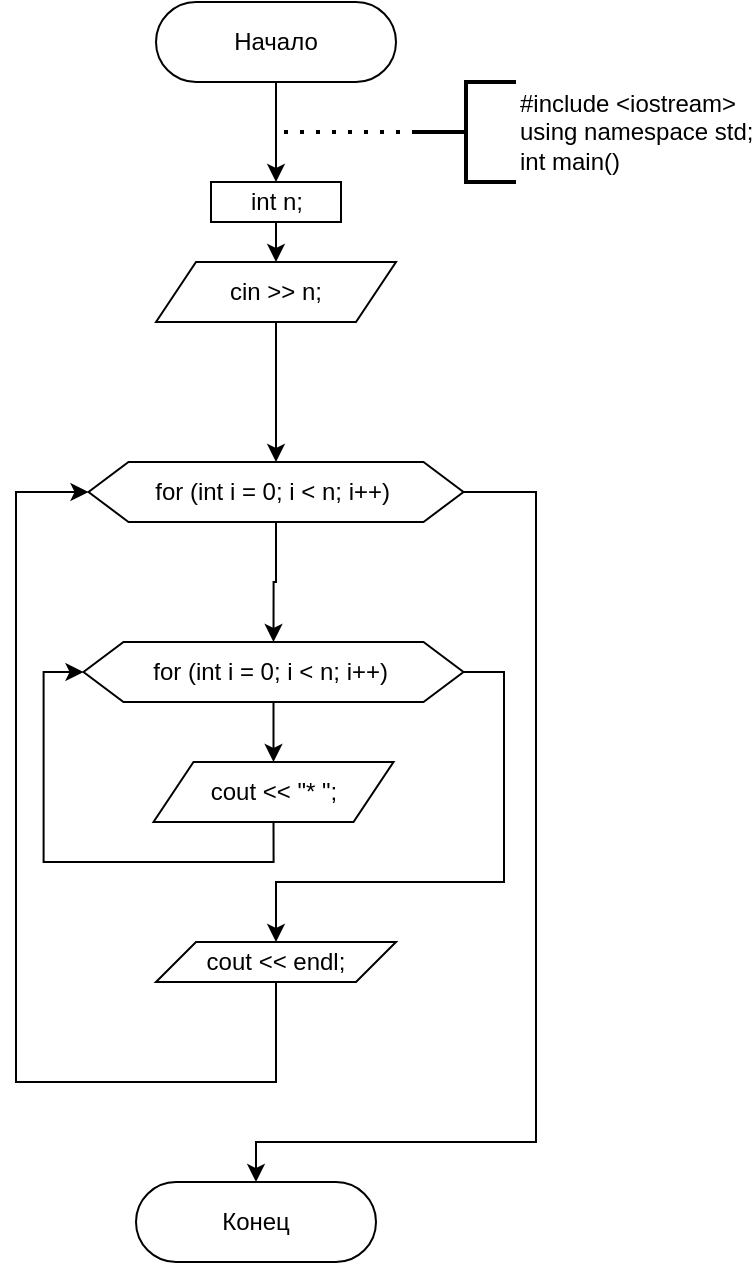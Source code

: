 <mxfile version="15.8.6" type="device"><diagram id="C5RBs43oDa-KdzZeNtuy" name="Page-1"><mxGraphModel dx="920" dy="618" grid="1" gridSize="10" guides="1" tooltips="1" connect="1" arrows="1" fold="1" page="1" pageScale="1" pageWidth="827" pageHeight="1169" math="0" shadow="0"><root><mxCell id="WIyWlLk6GJQsqaUBKTNV-0"/><mxCell id="WIyWlLk6GJQsqaUBKTNV-1" parent="WIyWlLk6GJQsqaUBKTNV-0"/><mxCell id="84ToN2v-Tddo2uSeCrW0-6" style="edgeStyle=orthogonalEdgeStyle;rounded=0;orthogonalLoop=1;jettySize=auto;html=1;exitX=0.5;exitY=1;exitDx=0;exitDy=0;entryX=0.5;entryY=0;entryDx=0;entryDy=0;" edge="1" parent="WIyWlLk6GJQsqaUBKTNV-1" source="WIyWlLk6GJQsqaUBKTNV-3" target="84ToN2v-Tddo2uSeCrW0-3"><mxGeometry relative="1" as="geometry"/></mxCell><mxCell id="WIyWlLk6GJQsqaUBKTNV-3" value="Начало" style="rounded=1;whiteSpace=wrap;html=1;fontSize=12;glass=0;strokeWidth=1;shadow=0;arcSize=50;" parent="WIyWlLk6GJQsqaUBKTNV-1" vertex="1"><mxGeometry x="160" y="80" width="120" height="40" as="geometry"/></mxCell><mxCell id="WIyWlLk6GJQsqaUBKTNV-11" value="Конец" style="rounded=1;whiteSpace=wrap;html=1;fontSize=12;glass=0;strokeWidth=1;shadow=0;arcSize=50;" parent="WIyWlLk6GJQsqaUBKTNV-1" vertex="1"><mxGeometry x="150" y="670" width="120" height="40" as="geometry"/></mxCell><mxCell id="84ToN2v-Tddo2uSeCrW0-1" value="&lt;div&gt;#include &amp;lt;iostream&amp;gt;&lt;/div&gt;&lt;div&gt;using namespace std;&lt;/div&gt;&lt;div&gt;int main()&lt;/div&gt;" style="strokeWidth=2;html=1;shape=mxgraph.flowchart.annotation_2;align=left;labelPosition=right;pointerEvents=1;" vertex="1" parent="WIyWlLk6GJQsqaUBKTNV-1"><mxGeometry x="290" y="120" width="50" height="50" as="geometry"/></mxCell><mxCell id="84ToN2v-Tddo2uSeCrW0-2" value="" style="endArrow=none;dashed=1;html=1;dashPattern=1 3;strokeWidth=2;rounded=0;exitX=0;exitY=0.5;exitDx=0;exitDy=0;exitPerimeter=0;" edge="1" parent="WIyWlLk6GJQsqaUBKTNV-1" source="84ToN2v-Tddo2uSeCrW0-1"><mxGeometry width="50" height="50" relative="1" as="geometry"><mxPoint x="390" y="330" as="sourcePoint"/><mxPoint x="220" y="145" as="targetPoint"/></mxGeometry></mxCell><mxCell id="84ToN2v-Tddo2uSeCrW0-70" style="edgeStyle=orthogonalEdgeStyle;rounded=0;orthogonalLoop=1;jettySize=auto;html=1;exitX=0.5;exitY=1;exitDx=0;exitDy=0;entryX=0.5;entryY=0;entryDx=0;entryDy=0;" edge="1" parent="WIyWlLk6GJQsqaUBKTNV-1" source="84ToN2v-Tddo2uSeCrW0-3" target="84ToN2v-Tddo2uSeCrW0-69"><mxGeometry relative="1" as="geometry"/></mxCell><mxCell id="84ToN2v-Tddo2uSeCrW0-3" value="int n;" style="rounded=0;whiteSpace=wrap;html=1;" vertex="1" parent="WIyWlLk6GJQsqaUBKTNV-1"><mxGeometry x="187.5" y="170" width="65" height="20" as="geometry"/></mxCell><mxCell id="84ToN2v-Tddo2uSeCrW0-66" style="edgeStyle=orthogonalEdgeStyle;rounded=0;orthogonalLoop=1;jettySize=auto;html=1;exitX=1;exitY=0.5;exitDx=0;exitDy=0;entryX=0.5;entryY=0;entryDx=0;entryDy=0;" edge="1" parent="WIyWlLk6GJQsqaUBKTNV-1" target="84ToN2v-Tddo2uSeCrW0-65"><mxGeometry relative="1" as="geometry"><mxPoint x="300" y="350" as="sourcePoint"/><Array as="points"><mxPoint x="410" y="350"/><mxPoint x="410" y="800"/><mxPoint x="215" y="800"/></Array></mxGeometry></mxCell><mxCell id="84ToN2v-Tddo2uSeCrW0-144" style="edgeStyle=orthogonalEdgeStyle;rounded=0;orthogonalLoop=1;jettySize=auto;html=1;exitX=0.5;exitY=1;exitDx=0;exitDy=0;entryX=0.5;entryY=0;entryDx=0;entryDy=0;" edge="1" parent="WIyWlLk6GJQsqaUBKTNV-1" source="84ToN2v-Tddo2uSeCrW0-69" target="84ToN2v-Tddo2uSeCrW0-133"><mxGeometry relative="1" as="geometry"/></mxCell><mxCell id="84ToN2v-Tddo2uSeCrW0-69" value="cin &amp;gt;&amp;gt; n;" style="shape=parallelogram;perimeter=parallelogramPerimeter;whiteSpace=wrap;html=1;fixedSize=1;" vertex="1" parent="WIyWlLk6GJQsqaUBKTNV-1"><mxGeometry x="160" y="210" width="120" height="30" as="geometry"/></mxCell><mxCell id="84ToN2v-Tddo2uSeCrW0-136" style="edgeStyle=orthogonalEdgeStyle;rounded=0;orthogonalLoop=1;jettySize=auto;html=1;exitX=0.5;exitY=1;exitDx=0;exitDy=0;entryX=0.5;entryY=0;entryDx=0;entryDy=0;" edge="1" parent="WIyWlLk6GJQsqaUBKTNV-1" source="84ToN2v-Tddo2uSeCrW0-133" target="84ToN2v-Tddo2uSeCrW0-134"><mxGeometry relative="1" as="geometry"/></mxCell><mxCell id="84ToN2v-Tddo2uSeCrW0-143" style="edgeStyle=orthogonalEdgeStyle;rounded=0;orthogonalLoop=1;jettySize=auto;html=1;exitX=1;exitY=0.5;exitDx=0;exitDy=0;entryX=0.5;entryY=0;entryDx=0;entryDy=0;" edge="1" parent="WIyWlLk6GJQsqaUBKTNV-1" source="84ToN2v-Tddo2uSeCrW0-133" target="WIyWlLk6GJQsqaUBKTNV-11"><mxGeometry relative="1" as="geometry"><Array as="points"><mxPoint x="350" y="325"/><mxPoint x="350" y="650"/><mxPoint x="210" y="650"/></Array></mxGeometry></mxCell><mxCell id="84ToN2v-Tddo2uSeCrW0-133" value="for (int i = 0; i &amp;lt; n; i++)&amp;nbsp;" style="shape=hexagon;perimeter=hexagonPerimeter2;whiteSpace=wrap;html=1;fixedSize=1;" vertex="1" parent="WIyWlLk6GJQsqaUBKTNV-1"><mxGeometry x="126.25" y="310" width="187.5" height="30" as="geometry"/></mxCell><mxCell id="84ToN2v-Tddo2uSeCrW0-138" style="edgeStyle=orthogonalEdgeStyle;rounded=0;orthogonalLoop=1;jettySize=auto;html=1;exitX=0.5;exitY=1;exitDx=0;exitDy=0;entryX=0.5;entryY=0;entryDx=0;entryDy=0;" edge="1" parent="WIyWlLk6GJQsqaUBKTNV-1" source="84ToN2v-Tddo2uSeCrW0-134" target="84ToN2v-Tddo2uSeCrW0-137"><mxGeometry relative="1" as="geometry"/></mxCell><mxCell id="84ToN2v-Tddo2uSeCrW0-141" style="edgeStyle=orthogonalEdgeStyle;rounded=0;orthogonalLoop=1;jettySize=auto;html=1;exitX=1;exitY=0.5;exitDx=0;exitDy=0;entryX=0.5;entryY=0;entryDx=0;entryDy=0;" edge="1" parent="WIyWlLk6GJQsqaUBKTNV-1" source="84ToN2v-Tddo2uSeCrW0-134" target="84ToN2v-Tddo2uSeCrW0-140"><mxGeometry relative="1" as="geometry"><Array as="points"><mxPoint x="334" y="415"/><mxPoint x="334" y="520"/><mxPoint x="220" y="520"/></Array></mxGeometry></mxCell><mxCell id="84ToN2v-Tddo2uSeCrW0-134" value="for (int i = 0; i &amp;lt; n; i++)&amp;nbsp;" style="shape=hexagon;perimeter=hexagonPerimeter2;whiteSpace=wrap;html=1;fixedSize=1;" vertex="1" parent="WIyWlLk6GJQsqaUBKTNV-1"><mxGeometry x="123.75" y="400" width="190" height="30" as="geometry"/></mxCell><mxCell id="84ToN2v-Tddo2uSeCrW0-139" style="edgeStyle=orthogonalEdgeStyle;rounded=0;orthogonalLoop=1;jettySize=auto;html=1;exitX=0.5;exitY=1;exitDx=0;exitDy=0;entryX=0;entryY=0.5;entryDx=0;entryDy=0;" edge="1" parent="WIyWlLk6GJQsqaUBKTNV-1" source="84ToN2v-Tddo2uSeCrW0-137" target="84ToN2v-Tddo2uSeCrW0-134"><mxGeometry relative="1" as="geometry"/></mxCell><mxCell id="84ToN2v-Tddo2uSeCrW0-137" value="cout &amp;lt;&amp;lt; &quot;* &quot;;" style="shape=parallelogram;perimeter=parallelogramPerimeter;whiteSpace=wrap;html=1;fixedSize=1;" vertex="1" parent="WIyWlLk6GJQsqaUBKTNV-1"><mxGeometry x="158.75" y="460" width="120" height="30" as="geometry"/></mxCell><mxCell id="84ToN2v-Tddo2uSeCrW0-142" style="edgeStyle=orthogonalEdgeStyle;rounded=0;orthogonalLoop=1;jettySize=auto;html=1;exitX=0.5;exitY=1;exitDx=0;exitDy=0;entryX=0;entryY=0.5;entryDx=0;entryDy=0;" edge="1" parent="WIyWlLk6GJQsqaUBKTNV-1" source="84ToN2v-Tddo2uSeCrW0-140" target="84ToN2v-Tddo2uSeCrW0-133"><mxGeometry relative="1" as="geometry"><Array as="points"><mxPoint x="220" y="620"/><mxPoint x="90" y="620"/><mxPoint x="90" y="325"/></Array></mxGeometry></mxCell><mxCell id="84ToN2v-Tddo2uSeCrW0-140" value="cout &amp;lt;&amp;lt; endl;" style="shape=parallelogram;perimeter=parallelogramPerimeter;whiteSpace=wrap;html=1;fixedSize=1;" vertex="1" parent="WIyWlLk6GJQsqaUBKTNV-1"><mxGeometry x="160" y="550" width="120" height="20" as="geometry"/></mxCell></root></mxGraphModel></diagram></mxfile>